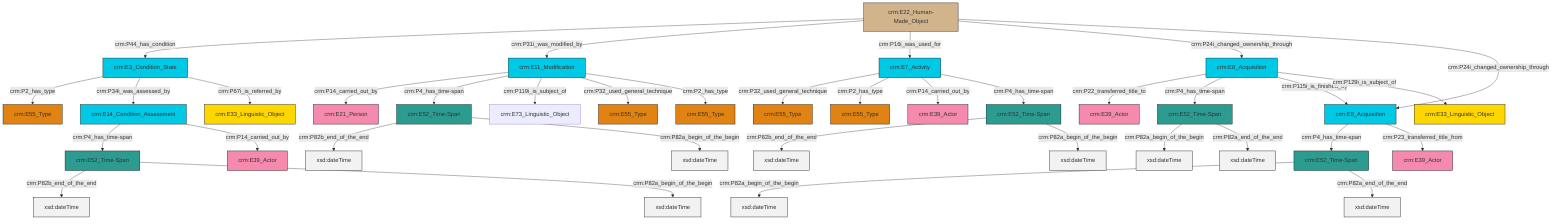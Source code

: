 graph TD
classDef Literal fill:#f2f2f2,stroke:#000000;
classDef CRM_Entity fill:#FFFFFF,stroke:#000000;
classDef Temporal_Entity fill:#00C9E6, stroke:#000000;
classDef Type fill:#E18312, stroke:#000000;
classDef Time-Span fill:#2C9C91, stroke:#000000;
classDef Appellation fill:#FFEB7F, stroke:#000000;
classDef Place fill:#008836, stroke:#000000;
classDef Persistent_Item fill:#B266B2, stroke:#000000;
classDef Conceptual_Object fill:#FFD700, stroke:#000000;
classDef Physical_Thing fill:#D2B48C, stroke:#000000;
classDef Actor fill:#f58aad, stroke:#000000;
classDef PC_Classes fill:#4ce600, stroke:#000000;
classDef Multi fill:#cccccc,stroke:#000000;

0["crm:E7_Activity"]:::Temporal_Entity -->|crm:P32_used_general_technique| 1["crm:E55_Type"]:::Type
2["crm:E52_Time-Span"]:::Time-Span -->|crm:P82b_end_of_the_end| 3[xsd:dateTime]:::Literal
9["crm:E52_Time-Span"]:::Time-Span -->|crm:P82a_begin_of_the_begin| 10[xsd:dateTime]:::Literal
13["crm:E11_Modification"]:::Temporal_Entity -->|crm:P14_carried_out_by| 14["crm:E21_Person"]:::Actor
9["crm:E52_Time-Span"]:::Time-Span -->|crm:P82a_end_of_the_end| 15[xsd:dateTime]:::Literal
16["crm:E52_Time-Span"]:::Time-Span -->|crm:P82b_end_of_the_end| 17[xsd:dateTime]:::Literal
22["crm:E52_Time-Span"]:::Time-Span -->|crm:P82a_begin_of_the_begin| 24[xsd:dateTime]:::Literal
25["crm:E8_Acquisition"]:::Temporal_Entity -->|crm:P4_has_time-span| 9["crm:E52_Time-Span"]:::Time-Span
26["crm:E3_Condition_State"]:::Temporal_Entity -->|crm:P2_has_type| 27["crm:E55_Type"]:::Type
28["crm:E52_Time-Span"]:::Time-Span -->|crm:P82b_end_of_the_end| 29[xsd:dateTime]:::Literal
26["crm:E3_Condition_State"]:::Temporal_Entity -->|crm:P34i_was_assessed_by| 31["crm:E14_Condition_Assessment"]:::Temporal_Entity
36["crm:E8_Acquisition"]:::Temporal_Entity -->|crm:P22_transferred_title_to| 34["crm:E39_Actor"]:::Actor
13["crm:E11_Modification"]:::Temporal_Entity -->|crm:P4_has_time-span| 2["crm:E52_Time-Span"]:::Time-Span
39["crm:E22_Human-Made_Object"]:::Physical_Thing -->|crm:P44_has_condition| 26["crm:E3_Condition_State"]:::Temporal_Entity
2["crm:E52_Time-Span"]:::Time-Span -->|crm:P82a_begin_of_the_begin| 40[xsd:dateTime]:::Literal
26["crm:E3_Condition_State"]:::Temporal_Entity -->|crm:P67i_is_referred_by| 41["crm:E33_Linguistic_Object"]:::Conceptual_Object
39["crm:E22_Human-Made_Object"]:::Physical_Thing -->|crm:P31i_was_modified_by| 13["crm:E11_Modification"]:::Temporal_Entity
31["crm:E14_Condition_Assessment"]:::Temporal_Entity -->|crm:P4_has_time-span| 16["crm:E52_Time-Span"]:::Time-Span
13["crm:E11_Modification"]:::Temporal_Entity -->|crm:P119i_is_subject_of| 11["crm:E73_Linguistic_Object"]:::Default
31["crm:E14_Condition_Assessment"]:::Temporal_Entity -->|crm:P14_carried_out_by| 4["crm:E39_Actor"]:::Actor
39["crm:E22_Human-Made_Object"]:::Physical_Thing -->|crm:P16i_was_used_for| 0["crm:E7_Activity"]:::Temporal_Entity
39["crm:E22_Human-Made_Object"]:::Physical_Thing -->|crm:P24i_changed_ownership_through| 36["crm:E8_Acquisition"]:::Temporal_Entity
36["crm:E8_Acquisition"]:::Temporal_Entity -->|crm:P4_has_time-span| 22["crm:E52_Time-Span"]:::Time-Span
22["crm:E52_Time-Span"]:::Time-Span -->|crm:P82a_end_of_the_end| 46[xsd:dateTime]:::Literal
16["crm:E52_Time-Span"]:::Time-Span -->|crm:P82a_begin_of_the_begin| 51[xsd:dateTime]:::Literal
13["crm:E11_Modification"]:::Temporal_Entity -->|crm:P32_used_general_technique| 20["crm:E55_Type"]:::Type
36["crm:E8_Acquisition"]:::Temporal_Entity -->|crm:P115i_is_finished_by| 25["crm:E8_Acquisition"]:::Temporal_Entity
0["crm:E7_Activity"]:::Temporal_Entity -->|crm:P2_has_type| 52["crm:E55_Type"]:::Type
13["crm:E11_Modification"]:::Temporal_Entity -->|crm:P2_has_type| 6["crm:E55_Type"]:::Type
39["crm:E22_Human-Made_Object"]:::Physical_Thing -->|crm:P24i_changed_ownership_through| 25["crm:E8_Acquisition"]:::Temporal_Entity
28["crm:E52_Time-Span"]:::Time-Span -->|crm:P82a_begin_of_the_begin| 56[xsd:dateTime]:::Literal
36["crm:E8_Acquisition"]:::Temporal_Entity -->|crm:P129i_is_subject_of| 42["crm:E33_Linguistic_Object"]:::Conceptual_Object
25["crm:E8_Acquisition"]:::Temporal_Entity -->|crm:P23_transferred_title_from| 54["crm:E39_Actor"]:::Actor
0["crm:E7_Activity"]:::Temporal_Entity -->|crm:P14_carried_out_by| 18["crm:E39_Actor"]:::Actor
0["crm:E7_Activity"]:::Temporal_Entity -->|crm:P4_has_time-span| 28["crm:E52_Time-Span"]:::Time-Span